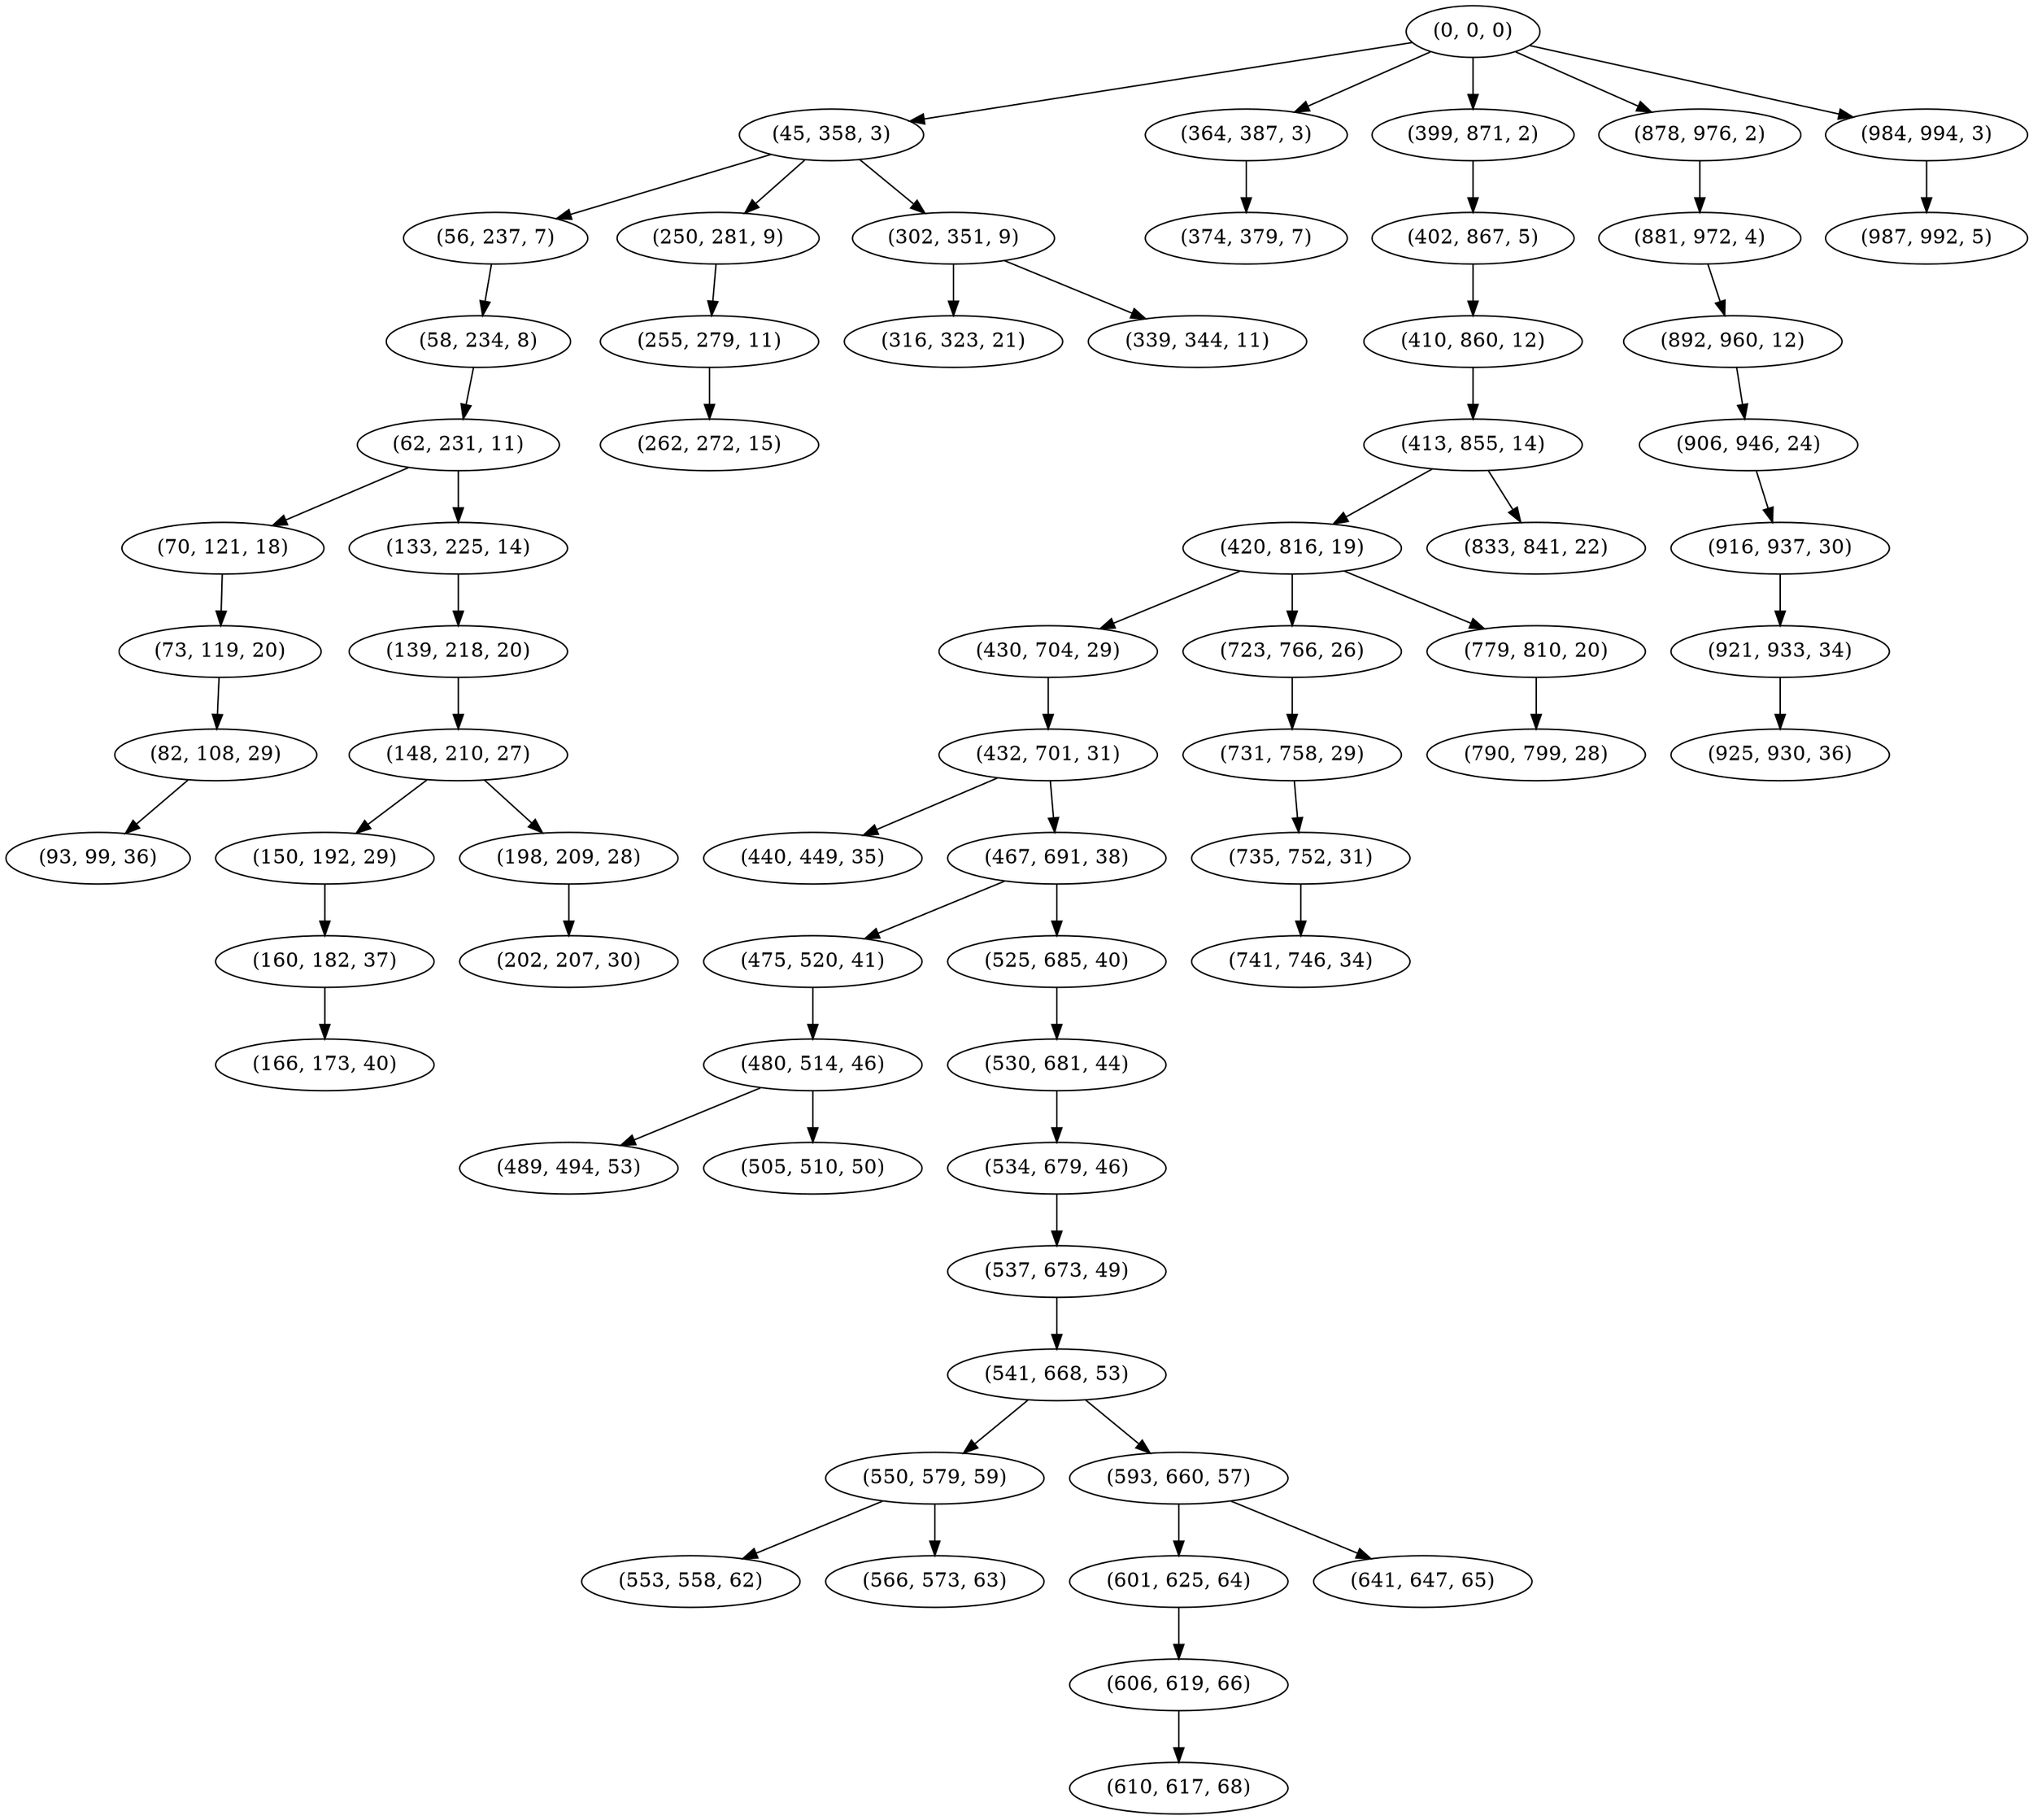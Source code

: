 digraph tree {
    "(0, 0, 0)";
    "(45, 358, 3)";
    "(56, 237, 7)";
    "(58, 234, 8)";
    "(62, 231, 11)";
    "(70, 121, 18)";
    "(73, 119, 20)";
    "(82, 108, 29)";
    "(93, 99, 36)";
    "(133, 225, 14)";
    "(139, 218, 20)";
    "(148, 210, 27)";
    "(150, 192, 29)";
    "(160, 182, 37)";
    "(166, 173, 40)";
    "(198, 209, 28)";
    "(202, 207, 30)";
    "(250, 281, 9)";
    "(255, 279, 11)";
    "(262, 272, 15)";
    "(302, 351, 9)";
    "(316, 323, 21)";
    "(339, 344, 11)";
    "(364, 387, 3)";
    "(374, 379, 7)";
    "(399, 871, 2)";
    "(402, 867, 5)";
    "(410, 860, 12)";
    "(413, 855, 14)";
    "(420, 816, 19)";
    "(430, 704, 29)";
    "(432, 701, 31)";
    "(440, 449, 35)";
    "(467, 691, 38)";
    "(475, 520, 41)";
    "(480, 514, 46)";
    "(489, 494, 53)";
    "(505, 510, 50)";
    "(525, 685, 40)";
    "(530, 681, 44)";
    "(534, 679, 46)";
    "(537, 673, 49)";
    "(541, 668, 53)";
    "(550, 579, 59)";
    "(553, 558, 62)";
    "(566, 573, 63)";
    "(593, 660, 57)";
    "(601, 625, 64)";
    "(606, 619, 66)";
    "(610, 617, 68)";
    "(641, 647, 65)";
    "(723, 766, 26)";
    "(731, 758, 29)";
    "(735, 752, 31)";
    "(741, 746, 34)";
    "(779, 810, 20)";
    "(790, 799, 28)";
    "(833, 841, 22)";
    "(878, 976, 2)";
    "(881, 972, 4)";
    "(892, 960, 12)";
    "(906, 946, 24)";
    "(916, 937, 30)";
    "(921, 933, 34)";
    "(925, 930, 36)";
    "(984, 994, 3)";
    "(987, 992, 5)";
    "(0, 0, 0)" -> "(45, 358, 3)";
    "(0, 0, 0)" -> "(364, 387, 3)";
    "(0, 0, 0)" -> "(399, 871, 2)";
    "(0, 0, 0)" -> "(878, 976, 2)";
    "(0, 0, 0)" -> "(984, 994, 3)";
    "(45, 358, 3)" -> "(56, 237, 7)";
    "(45, 358, 3)" -> "(250, 281, 9)";
    "(45, 358, 3)" -> "(302, 351, 9)";
    "(56, 237, 7)" -> "(58, 234, 8)";
    "(58, 234, 8)" -> "(62, 231, 11)";
    "(62, 231, 11)" -> "(70, 121, 18)";
    "(62, 231, 11)" -> "(133, 225, 14)";
    "(70, 121, 18)" -> "(73, 119, 20)";
    "(73, 119, 20)" -> "(82, 108, 29)";
    "(82, 108, 29)" -> "(93, 99, 36)";
    "(133, 225, 14)" -> "(139, 218, 20)";
    "(139, 218, 20)" -> "(148, 210, 27)";
    "(148, 210, 27)" -> "(150, 192, 29)";
    "(148, 210, 27)" -> "(198, 209, 28)";
    "(150, 192, 29)" -> "(160, 182, 37)";
    "(160, 182, 37)" -> "(166, 173, 40)";
    "(198, 209, 28)" -> "(202, 207, 30)";
    "(250, 281, 9)" -> "(255, 279, 11)";
    "(255, 279, 11)" -> "(262, 272, 15)";
    "(302, 351, 9)" -> "(316, 323, 21)";
    "(302, 351, 9)" -> "(339, 344, 11)";
    "(364, 387, 3)" -> "(374, 379, 7)";
    "(399, 871, 2)" -> "(402, 867, 5)";
    "(402, 867, 5)" -> "(410, 860, 12)";
    "(410, 860, 12)" -> "(413, 855, 14)";
    "(413, 855, 14)" -> "(420, 816, 19)";
    "(413, 855, 14)" -> "(833, 841, 22)";
    "(420, 816, 19)" -> "(430, 704, 29)";
    "(420, 816, 19)" -> "(723, 766, 26)";
    "(420, 816, 19)" -> "(779, 810, 20)";
    "(430, 704, 29)" -> "(432, 701, 31)";
    "(432, 701, 31)" -> "(440, 449, 35)";
    "(432, 701, 31)" -> "(467, 691, 38)";
    "(467, 691, 38)" -> "(475, 520, 41)";
    "(467, 691, 38)" -> "(525, 685, 40)";
    "(475, 520, 41)" -> "(480, 514, 46)";
    "(480, 514, 46)" -> "(489, 494, 53)";
    "(480, 514, 46)" -> "(505, 510, 50)";
    "(525, 685, 40)" -> "(530, 681, 44)";
    "(530, 681, 44)" -> "(534, 679, 46)";
    "(534, 679, 46)" -> "(537, 673, 49)";
    "(537, 673, 49)" -> "(541, 668, 53)";
    "(541, 668, 53)" -> "(550, 579, 59)";
    "(541, 668, 53)" -> "(593, 660, 57)";
    "(550, 579, 59)" -> "(553, 558, 62)";
    "(550, 579, 59)" -> "(566, 573, 63)";
    "(593, 660, 57)" -> "(601, 625, 64)";
    "(593, 660, 57)" -> "(641, 647, 65)";
    "(601, 625, 64)" -> "(606, 619, 66)";
    "(606, 619, 66)" -> "(610, 617, 68)";
    "(723, 766, 26)" -> "(731, 758, 29)";
    "(731, 758, 29)" -> "(735, 752, 31)";
    "(735, 752, 31)" -> "(741, 746, 34)";
    "(779, 810, 20)" -> "(790, 799, 28)";
    "(878, 976, 2)" -> "(881, 972, 4)";
    "(881, 972, 4)" -> "(892, 960, 12)";
    "(892, 960, 12)" -> "(906, 946, 24)";
    "(906, 946, 24)" -> "(916, 937, 30)";
    "(916, 937, 30)" -> "(921, 933, 34)";
    "(921, 933, 34)" -> "(925, 930, 36)";
    "(984, 994, 3)" -> "(987, 992, 5)";
}
